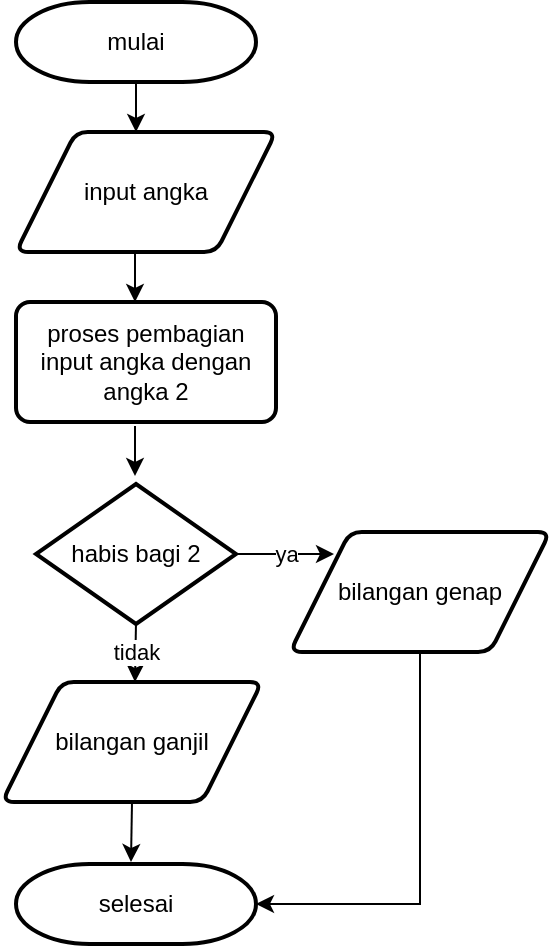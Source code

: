 <mxfile version="20.3.6"><diagram id="unF5zUfY0BuvrxgJuPKq" name="Page-1"><mxGraphModel dx="868" dy="486" grid="1" gridSize="10" guides="1" tooltips="1" connect="1" arrows="1" fold="1" page="1" pageScale="1" pageWidth="850" pageHeight="1100" math="0" shadow="0"><root><mxCell id="0"/><mxCell id="1" parent="0"/><mxCell id="dVkiC4J8Wb5sgpWUnDEy-1" value="mulai" style="strokeWidth=2;html=1;shape=mxgraph.flowchart.terminator;whiteSpace=wrap;" vertex="1" parent="1"><mxGeometry x="350" y="5" width="120" height="40" as="geometry"/></mxCell><mxCell id="dVkiC4J8Wb5sgpWUnDEy-2" value="selesai" style="strokeWidth=2;html=1;shape=mxgraph.flowchart.terminator;whiteSpace=wrap;" vertex="1" parent="1"><mxGeometry x="350" y="436" width="120" height="40" as="geometry"/></mxCell><mxCell id="dVkiC4J8Wb5sgpWUnDEy-3" value="input angka" style="shape=parallelogram;html=1;strokeWidth=2;perimeter=parallelogramPerimeter;whiteSpace=wrap;rounded=1;arcSize=12;size=0.23;" vertex="1" parent="1"><mxGeometry x="350" y="70" width="130" height="60" as="geometry"/></mxCell><mxCell id="dVkiC4J8Wb5sgpWUnDEy-5" value="" style="endArrow=classic;html=1;rounded=0;" edge="1" parent="1"><mxGeometry width="50" height="50" relative="1" as="geometry"><mxPoint x="410" y="45" as="sourcePoint"/><mxPoint x="410" y="70" as="targetPoint"/><Array as="points"/></mxGeometry></mxCell><mxCell id="dVkiC4J8Wb5sgpWUnDEy-6" value="proses pembagian input angka dengan angka 2" style="rounded=1;whiteSpace=wrap;html=1;absoluteArcSize=1;arcSize=14;strokeWidth=2;" vertex="1" parent="1"><mxGeometry x="350" y="155" width="130" height="60" as="geometry"/></mxCell><mxCell id="dVkiC4J8Wb5sgpWUnDEy-8" value="habis bagi 2" style="strokeWidth=2;html=1;shape=mxgraph.flowchart.decision;whiteSpace=wrap;" vertex="1" parent="1"><mxGeometry x="360" y="246" width="100" height="70" as="geometry"/></mxCell><mxCell id="dVkiC4J8Wb5sgpWUnDEy-14" value="ya" style="endArrow=classic;html=1;rounded=0;" edge="1" parent="1"><mxGeometry width="50" height="50" relative="1" as="geometry"><mxPoint x="459.5" y="281" as="sourcePoint"/><mxPoint x="509" y="281" as="targetPoint"/></mxGeometry></mxCell><mxCell id="dVkiC4J8Wb5sgpWUnDEy-28" style="edgeStyle=orthogonalEdgeStyle;rounded=0;orthogonalLoop=1;jettySize=auto;html=1;exitX=0.5;exitY=1;exitDx=0;exitDy=0;entryX=1;entryY=0.5;entryDx=0;entryDy=0;entryPerimeter=0;" edge="1" parent="1" source="dVkiC4J8Wb5sgpWUnDEy-15" target="dVkiC4J8Wb5sgpWUnDEy-2"><mxGeometry relative="1" as="geometry"/></mxCell><mxCell id="dVkiC4J8Wb5sgpWUnDEy-15" value="bilangan genap" style="shape=parallelogram;html=1;strokeWidth=2;perimeter=parallelogramPerimeter;whiteSpace=wrap;rounded=1;arcSize=12;size=0.23;" vertex="1" parent="1"><mxGeometry x="487" y="270" width="130" height="60" as="geometry"/></mxCell><mxCell id="dVkiC4J8Wb5sgpWUnDEy-20" value="" style="endArrow=classic;html=1;rounded=0;" edge="1" parent="1"><mxGeometry width="50" height="50" relative="1" as="geometry"><mxPoint x="409.5" y="130" as="sourcePoint"/><mxPoint x="409.5" y="155" as="targetPoint"/><Array as="points"/></mxGeometry></mxCell><mxCell id="dVkiC4J8Wb5sgpWUnDEy-21" value="" style="endArrow=classic;html=1;rounded=0;" edge="1" parent="1"><mxGeometry width="50" height="50" relative="1" as="geometry"><mxPoint x="409.5" y="217" as="sourcePoint"/><mxPoint x="409.5" y="242" as="targetPoint"/><Array as="points"/></mxGeometry></mxCell><mxCell id="dVkiC4J8Wb5sgpWUnDEy-22" value="bilangan ganjil" style="shape=parallelogram;html=1;strokeWidth=2;perimeter=parallelogramPerimeter;whiteSpace=wrap;rounded=1;arcSize=12;size=0.23;" vertex="1" parent="1"><mxGeometry x="343" y="345" width="130" height="60" as="geometry"/></mxCell><mxCell id="dVkiC4J8Wb5sgpWUnDEy-25" value="" style="endArrow=classic;html=1;rounded=0;entryX=0.5;entryY=0;entryDx=0;entryDy=0;" edge="1" parent="1"><mxGeometry width="50" height="50" relative="1" as="geometry"><mxPoint x="408" y="405" as="sourcePoint"/><mxPoint x="407.5" y="435" as="targetPoint"/></mxGeometry></mxCell><mxCell id="dVkiC4J8Wb5sgpWUnDEy-26" value="tidak" style="endArrow=classic;html=1;rounded=0;entryX=0.5;entryY=0;entryDx=0;entryDy=0;" edge="1" parent="1"><mxGeometry width="50" height="50" relative="1" as="geometry"><mxPoint x="410" y="315" as="sourcePoint"/><mxPoint x="409.5" y="345" as="targetPoint"/></mxGeometry></mxCell></root></mxGraphModel></diagram></mxfile>